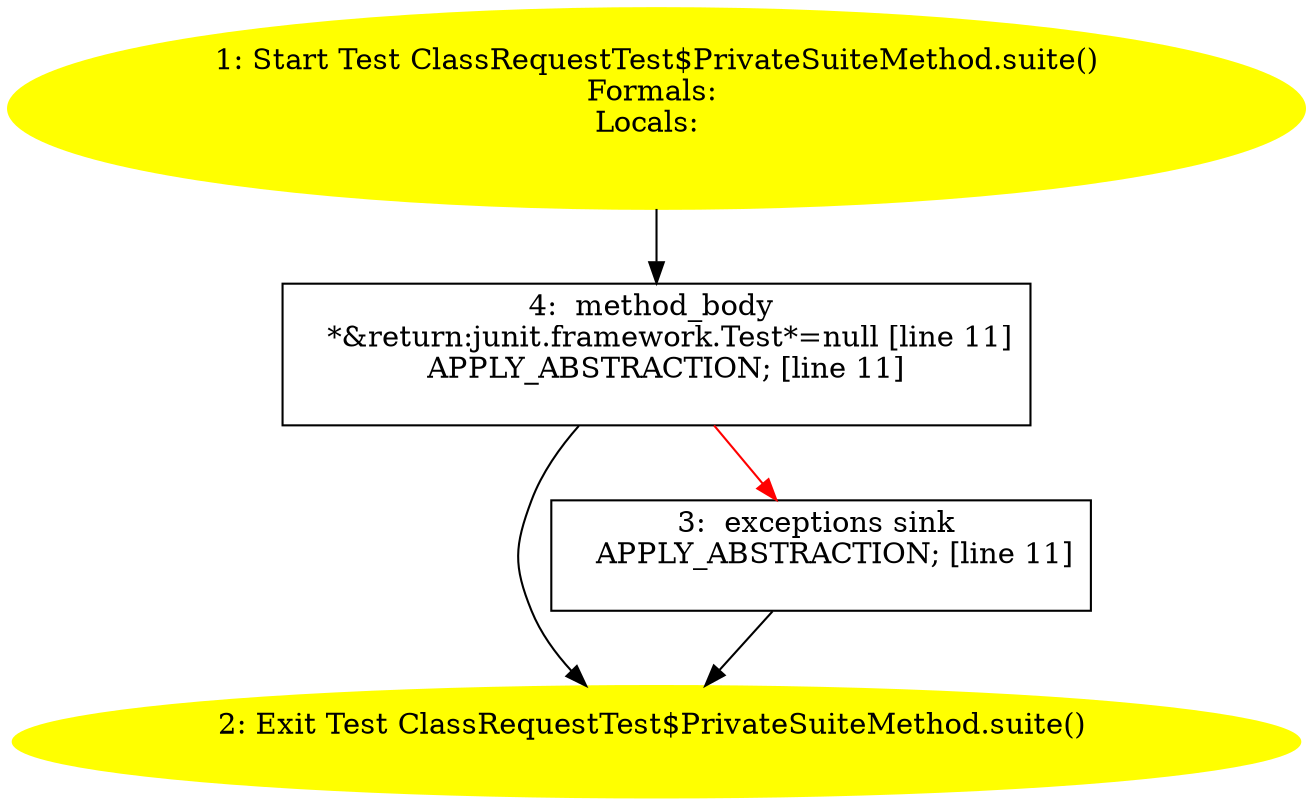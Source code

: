 /* @generated */
digraph cfg {
"org.junit.tests.junit3compatibility.ClassRequestTest$PrivateSuiteMethod.suite():junit.framework.Test.9f2ec97b903b48974a340bcd129c2bca_1" [label="1: Start Test ClassRequestTest$PrivateSuiteMethod.suite()\nFormals: \nLocals:  \n  " color=yellow style=filled]
	

	 "org.junit.tests.junit3compatibility.ClassRequestTest$PrivateSuiteMethod.suite():junit.framework.Test.9f2ec97b903b48974a340bcd129c2bca_1" -> "org.junit.tests.junit3compatibility.ClassRequestTest$PrivateSuiteMethod.suite():junit.framework.Test.9f2ec97b903b48974a340bcd129c2bca_4" ;
"org.junit.tests.junit3compatibility.ClassRequestTest$PrivateSuiteMethod.suite():junit.framework.Test.9f2ec97b903b48974a340bcd129c2bca_2" [label="2: Exit Test ClassRequestTest$PrivateSuiteMethod.suite() \n  " color=yellow style=filled]
	

"org.junit.tests.junit3compatibility.ClassRequestTest$PrivateSuiteMethod.suite():junit.framework.Test.9f2ec97b903b48974a340bcd129c2bca_3" [label="3:  exceptions sink \n   APPLY_ABSTRACTION; [line 11]\n " shape="box"]
	

	 "org.junit.tests.junit3compatibility.ClassRequestTest$PrivateSuiteMethod.suite():junit.framework.Test.9f2ec97b903b48974a340bcd129c2bca_3" -> "org.junit.tests.junit3compatibility.ClassRequestTest$PrivateSuiteMethod.suite():junit.framework.Test.9f2ec97b903b48974a340bcd129c2bca_2" ;
"org.junit.tests.junit3compatibility.ClassRequestTest$PrivateSuiteMethod.suite():junit.framework.Test.9f2ec97b903b48974a340bcd129c2bca_4" [label="4:  method_body \n   *&return:junit.framework.Test*=null [line 11]\n  APPLY_ABSTRACTION; [line 11]\n " shape="box"]
	

	 "org.junit.tests.junit3compatibility.ClassRequestTest$PrivateSuiteMethod.suite():junit.framework.Test.9f2ec97b903b48974a340bcd129c2bca_4" -> "org.junit.tests.junit3compatibility.ClassRequestTest$PrivateSuiteMethod.suite():junit.framework.Test.9f2ec97b903b48974a340bcd129c2bca_2" ;
	 "org.junit.tests.junit3compatibility.ClassRequestTest$PrivateSuiteMethod.suite():junit.framework.Test.9f2ec97b903b48974a340bcd129c2bca_4" -> "org.junit.tests.junit3compatibility.ClassRequestTest$PrivateSuiteMethod.suite():junit.framework.Test.9f2ec97b903b48974a340bcd129c2bca_3" [color="red" ];
}
